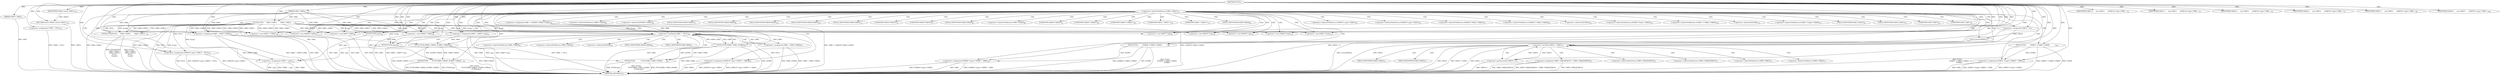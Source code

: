 digraph "FUN1" {  
"8" [label = <(METHOD,FUN1)<SUB>1</SUB>> ]
"178" [label = <(METHOD_RETURN,int)<SUB>1</SUB>> ]
"9" [label = <(PARAM,VAR1* VAR2)<SUB>2</SUB>> ]
"10" [label = <(PARAM,VAR1** VAR3)<SUB>3</SUB>> ]
"18" [label = <(&lt;operator&gt;.assignment,*VAR3 = NULL)<SUB>14</SUB>> ]
"22" [label = <(FUN2,FUN2(FUN3(
      VAR2-&gt;VAR11,
      VAR2-&gt;VAR12...)<SUB>16</SUB>> ]
"172" [label = <(&lt;operator&gt;.assignment,*VAR3 = copy)<SUB>121</SUB>> ]
"176" [label = <(RETURN,return VAR33;,return VAR33;)<SUB>123</SUB>> ]
"177" [label = <(IDENTIFIER,VAR33,return VAR33;)<SUB>123</SUB>> ]
"23" [label = <(FUN3,FUN3(
      VAR2-&gt;VAR11,
      VAR2-&gt;VAR12,
   ...)<SUB>16</SUB>> ]
"39" [label = <(IDENTIFIER,VAR13,{
     case VAR13:

      ((VAR14*) copy)-&gt;VAR1...)<SUB>24</SUB>> ]
"40" [label = <(&lt;operator&gt;.assignment,((VAR14*) copy)-&gt;VAR15 = VAR16)<SUB>26</SUB>> ]
"49" [label = <(IDENTIFIER,VAR17,{
     case VAR13:

      ((VAR14*) copy)-&gt;VAR1...)<SUB>31</SUB>> ]
"50" [label = <(&lt;operator&gt;.assignment,((VAR18*) copy)-&gt;VAR15 = NULL)<SUB>33</SUB>> ]
"59" [label = <(IDENTIFIER,VAR19,{
     case VAR13:

      ((VAR14*) copy)-&gt;VAR1...)<SUB>62</SUB>> ]
"60" [label = <(&lt;operator&gt;.assignment,VAR8 = (VAR7*) VAR2)<SUB>64</SUB>> ]
"65" [label = <(&lt;operator&gt;.assignment,VAR9 = (VAR7*) copy)<SUB>65</SUB>> ]
"70" [label = <(FUN4,FUN4(
        FUN1(VAR8-&gt;VAR20, &amp;VAR9-&gt;VAR20),
...)<SUB>67</SUB>> ]
"104" [label = <(IDENTIFIER,VAR23,{
     case VAR13:

      ((VAR14*) copy)-&gt;VAR1...)<SUB>76</SUB>> ]
"105" [label = <(&lt;operator&gt;.assignment,VAR6 = ((VAR24*) VAR2)-&gt;VAR25)<SUB>78</SUB>> ]
"134" [label = <(IDENTIFIER,VAR27,{
     case VAR13:

      ((VAR14*) copy)-&gt;VAR1...)<SUB>96</SUB>> ]
"135" [label = <(FUN1,FUN1(
        ((VAR28 *) VAR2)-&gt;VAR29,
        ...)<SUB>98</SUB>> ]
"143" [label = <(&lt;operator&gt;.assignment,((VAR28 *)copy)-&gt;VAR29 = VAR4)<SUB>102</SUB>> ]
"152" [label = <(IDENTIFIER,VAR30,{
     case VAR13:

      ((VAR14*) copy)-&gt;VAR1...)<SUB>106</SUB>> ]
"153" [label = <(FUN1,FUN1(
        ((VAR31 *) VAR2)-&gt;VAR29,
        ...)<SUB>108</SUB>> ]
"161" [label = <(&lt;operator&gt;.assignment,((VAR31 *)copy)-&gt;VAR29 = VAR4)<SUB>112</SUB>> ]
"170" [label = <(assert,assert(VAR32))<SUB>117</SUB>> ]
"86" [label = <(&lt;operator&gt;.lessThan,VAR10 &lt; VAR21)<SUB>71</SUB>> ]
"89" [label = <(&lt;operator&gt;.postIncrement,VAR10++)<SUB>71</SUB>> ]
"91" [label = <(&lt;operator&gt;.assignment,VAR9-&gt;VAR22[VAR10] = VAR8-&gt;VAR22[VAR10])<SUB>72</SUB>> ]
"113" [label = <(&lt;operator&gt;.notEquals,VAR6 != NULL)<SUB>80</SUB>> ]
"62" [label = <(&lt;operator&gt;.cast,(VAR7*) VAR2)<SUB>64</SUB>> ]
"67" [label = <(&lt;operator&gt;.cast,(VAR7*) copy)<SUB>65</SUB>> ]
"71" [label = <(FUN1,FUN1(VAR8-&gt;VAR20, &amp;VAR9-&gt;VAR20))<SUB>68</SUB>> ]
"79" [label = <(FUN5,FUN5(copy))<SUB>69</SUB>> ]
"83" [label = <(&lt;operator&gt;.assignment,VAR10 = 0)<SUB>71</SUB>> ]
"117" [label = <(FUN4,FUN4(
            FUN1(VAR6-&gt;VAR2, &amp;VAR4),
    ...)<SUB>82</SUB>> ]
"127" [label = <(&lt;operator&gt;.assignment,VAR6 = VAR6-&gt;VAR26)<SUB>91</SUB>> ]
"42" [label = <(&lt;operator&gt;.cast,(VAR14*) copy)<SUB>26</SUB>> ]
"52" [label = <(&lt;operator&gt;.cast,(VAR18*) copy)<SUB>33</SUB>> ]
"108" [label = <(&lt;operator&gt;.cast,(VAR24*) VAR2)<SUB>78</SUB>> ]
"137" [label = <(&lt;operator&gt;.cast,(VAR28 *) VAR2)<SUB>99</SUB>> ]
"145" [label = <(&lt;operator&gt;.cast,(VAR28 *)copy)<SUB>102</SUB>> ]
"155" [label = <(&lt;operator&gt;.cast,(VAR31 *) VAR2)<SUB>109</SUB>> ]
"163" [label = <(&lt;operator&gt;.cast,(VAR31 *)copy)<SUB>112</SUB>> ]
"118" [label = <(FUN1,FUN1(VAR6-&gt;VAR2, &amp;VAR4))<SUB>83</SUB>> ]
"124" [label = <(FUN5,FUN5(copy))<SUB>84</SUB>> ]
"34" [label = <(&lt;operator&gt;.indirectFieldAccess,VAR2-&gt;VAR11)<SUB>22</SUB>> ]
"41" [label = <(&lt;operator&gt;.indirectFieldAccess,((VAR14*) copy)-&gt;VAR15)<SUB>26</SUB>> ]
"51" [label = <(&lt;operator&gt;.indirectFieldAccess,((VAR18*) copy)-&gt;VAR15)<SUB>33</SUB>> ]
"107" [label = <(&lt;operator&gt;.indirectFieldAccess,((VAR24*) VAR2)-&gt;VAR25)<SUB>78</SUB>> ]
"136" [label = <(&lt;operator&gt;.indirectFieldAccess,((VAR28 *) VAR2)-&gt;VAR29)<SUB>99</SUB>> ]
"141" [label = <(&lt;operator&gt;.addressOf,&amp;VAR4)<SUB>100</SUB>> ]
"144" [label = <(&lt;operator&gt;.indirectFieldAccess,((VAR28 *)copy)-&gt;VAR29)<SUB>102</SUB>> ]
"154" [label = <(&lt;operator&gt;.indirectFieldAccess,((VAR31 *) VAR2)-&gt;VAR29)<SUB>109</SUB>> ]
"159" [label = <(&lt;operator&gt;.addressOf,&amp;VAR4)<SUB>110</SUB>> ]
"162" [label = <(&lt;operator&gt;.indirectFieldAccess,((VAR31 *)copy)-&gt;VAR29)<SUB>112</SUB>> ]
"45" [label = <(FIELD_IDENTIFIER,VAR15,VAR15)<SUB>26</SUB>> ]
"55" [label = <(FIELD_IDENTIFIER,VAR15,VAR15)<SUB>33</SUB>> ]
"63" [label = <(UNKNOWN,VAR7*,VAR7*)<SUB>64</SUB>> ]
"68" [label = <(UNKNOWN,VAR7*,VAR7*)<SUB>65</SUB>> ]
"72" [label = <(&lt;operator&gt;.indirectFieldAccess,VAR8-&gt;VAR20)<SUB>68</SUB>> ]
"75" [label = <(&lt;operator&gt;.addressOf,&amp;VAR9-&gt;VAR20)<SUB>68</SUB>> ]
"92" [label = <(&lt;operator&gt;.indirectIndexAccess,VAR9-&gt;VAR22[VAR10])<SUB>72</SUB>> ]
"97" [label = <(&lt;operator&gt;.indirectIndexAccess,VAR8-&gt;VAR22[VAR10])<SUB>72</SUB>> ]
"111" [label = <(FIELD_IDENTIFIER,VAR25,VAR25)<SUB>78</SUB>> ]
"140" [label = <(FIELD_IDENTIFIER,VAR29,VAR29)<SUB>99</SUB>> ]
"148" [label = <(FIELD_IDENTIFIER,VAR29,VAR29)<SUB>102</SUB>> ]
"158" [label = <(FIELD_IDENTIFIER,VAR29,VAR29)<SUB>109</SUB>> ]
"166" [label = <(FIELD_IDENTIFIER,VAR29,VAR29)<SUB>112</SUB>> ]
"43" [label = <(UNKNOWN,VAR14*,VAR14*)<SUB>26</SUB>> ]
"53" [label = <(UNKNOWN,VAR18*,VAR18*)<SUB>33</SUB>> ]
"74" [label = <(FIELD_IDENTIFIER,VAR20,VAR20)<SUB>68</SUB>> ]
"76" [label = <(&lt;operator&gt;.indirectFieldAccess,VAR9-&gt;VAR20)<SUB>68</SUB>> ]
"93" [label = <(&lt;operator&gt;.indirectFieldAccess,VAR9-&gt;VAR22)<SUB>72</SUB>> ]
"98" [label = <(&lt;operator&gt;.indirectFieldAccess,VAR8-&gt;VAR22)<SUB>72</SUB>> ]
"109" [label = <(UNKNOWN,VAR24*,VAR24*)<SUB>78</SUB>> ]
"129" [label = <(&lt;operator&gt;.indirectFieldAccess,VAR6-&gt;VAR26)<SUB>91</SUB>> ]
"138" [label = <(UNKNOWN,VAR28 *,VAR28 *)<SUB>99</SUB>> ]
"146" [label = <(UNKNOWN,VAR28 *,VAR28 *)<SUB>102</SUB>> ]
"156" [label = <(UNKNOWN,VAR31 *,VAR31 *)<SUB>109</SUB>> ]
"164" [label = <(UNKNOWN,VAR31 *,VAR31 *)<SUB>112</SUB>> ]
"78" [label = <(FIELD_IDENTIFIER,VAR20,VAR20)<SUB>68</SUB>> ]
"95" [label = <(FIELD_IDENTIFIER,VAR22,VAR22)<SUB>72</SUB>> ]
"100" [label = <(FIELD_IDENTIFIER,VAR22,VAR22)<SUB>72</SUB>> ]
"119" [label = <(&lt;operator&gt;.indirectFieldAccess,VAR6-&gt;VAR2)<SUB>83</SUB>> ]
"122" [label = <(&lt;operator&gt;.addressOf,&amp;VAR4)<SUB>83</SUB>> ]
"131" [label = <(FIELD_IDENTIFIER,VAR26,VAR26)<SUB>91</SUB>> ]
"121" [label = <(FIELD_IDENTIFIER,VAR2,VAR2)<SUB>83</SUB>> ]
  "176" -> "178"  [ label = "DDG: &lt;RET&gt;"] 
  "9" -> "178"  [ label = "DDG: VAR2"] 
  "10" -> "178"  [ label = "DDG: VAR3"] 
  "18" -> "178"  [ label = "DDG: *VAR3 = NULL"] 
  "23" -> "178"  [ label = "DDG: VAR2-&gt;VAR11"] 
  "23" -> "178"  [ label = "DDG: VAR2-&gt;VAR12"] 
  "23" -> "178"  [ label = "DDG: NULL"] 
  "23" -> "178"  [ label = "DDG: &amp;copy"] 
  "22" -> "178"  [ label = "DDG: FUN3(
      VAR2-&gt;VAR11,
      VAR2-&gt;VAR12,
      NULL,
      &amp;copy)"] 
  "22" -> "178"  [ label = "DDG: FUN2(FUN3(
      VAR2-&gt;VAR11,
      VAR2-&gt;VAR12,
      NULL,
      &amp;copy))"] 
  "170" -> "178"  [ label = "DDG: assert(VAR32)"] 
  "155" -> "178"  [ label = "DDG: VAR2"] 
  "153" -> "178"  [ label = "DDG: ((VAR31 *) VAR2)-&gt;VAR29"] 
  "153" -> "178"  [ label = "DDG: &amp;VAR4"] 
  "153" -> "178"  [ label = "DDG: FUN1(
        ((VAR31 *) VAR2)-&gt;VAR29,
        &amp;VAR4)"] 
  "161" -> "178"  [ label = "DDG: ((VAR31 *)copy)-&gt;VAR29"] 
  "161" -> "178"  [ label = "DDG: VAR4"] 
  "161" -> "178"  [ label = "DDG: ((VAR31 *)copy)-&gt;VAR29 = VAR4"] 
  "137" -> "178"  [ label = "DDG: VAR2"] 
  "135" -> "178"  [ label = "DDG: ((VAR28 *) VAR2)-&gt;VAR29"] 
  "135" -> "178"  [ label = "DDG: &amp;VAR4"] 
  "135" -> "178"  [ label = "DDG: FUN1(
        ((VAR28 *) VAR2)-&gt;VAR29,
        &amp;VAR4)"] 
  "143" -> "178"  [ label = "DDG: ((VAR28 *)copy)-&gt;VAR29"] 
  "143" -> "178"  [ label = "DDG: VAR4"] 
  "143" -> "178"  [ label = "DDG: ((VAR28 *)copy)-&gt;VAR29 = VAR4"] 
  "108" -> "178"  [ label = "DDG: VAR2"] 
  "105" -> "178"  [ label = "DDG: ((VAR24*) VAR2)-&gt;VAR25"] 
  "105" -> "178"  [ label = "DDG: VAR6 = ((VAR24*) VAR2)-&gt;VAR25"] 
  "113" -> "178"  [ label = "DDG: VAR6"] 
  "113" -> "178"  [ label = "DDG: NULL"] 
  "113" -> "178"  [ label = "DDG: VAR6 != NULL"] 
  "118" -> "178"  [ label = "DDG: VAR6-&gt;VAR2"] 
  "118" -> "178"  [ label = "DDG: &amp;VAR4"] 
  "117" -> "178"  [ label = "DDG: FUN1(VAR6-&gt;VAR2, &amp;VAR4)"] 
  "117" -> "178"  [ label = "DDG: FUN5(copy)"] 
  "117" -> "178"  [ label = "DDG: FUN4(
            FUN1(VAR6-&gt;VAR2, &amp;VAR4),
            FUN5(copy))"] 
  "127" -> "178"  [ label = "DDG: VAR6-&gt;VAR26"] 
  "127" -> "178"  [ label = "DDG: VAR6 = VAR6-&gt;VAR26"] 
  "60" -> "178"  [ label = "DDG: VAR8"] 
  "62" -> "178"  [ label = "DDG: VAR2"] 
  "60" -> "178"  [ label = "DDG: (VAR7*) VAR2"] 
  "60" -> "178"  [ label = "DDG: VAR8 = (VAR7*) VAR2"] 
  "65" -> "178"  [ label = "DDG: VAR9"] 
  "65" -> "178"  [ label = "DDG: (VAR7*) copy"] 
  "65" -> "178"  [ label = "DDG: VAR9 = (VAR7*) copy"] 
  "71" -> "178"  [ label = "DDG: VAR8-&gt;VAR20"] 
  "71" -> "178"  [ label = "DDG: &amp;VAR9-&gt;VAR20"] 
  "70" -> "178"  [ label = "DDG: FUN1(VAR8-&gt;VAR20, &amp;VAR9-&gt;VAR20)"] 
  "70" -> "178"  [ label = "DDG: FUN5(copy)"] 
  "70" -> "178"  [ label = "DDG: FUN4(
        FUN1(VAR8-&gt;VAR20, &amp;VAR9-&gt;VAR20),
        FUN5(copy))"] 
  "83" -> "178"  [ label = "DDG: VAR10 = 0"] 
  "86" -> "178"  [ label = "DDG: VAR10"] 
  "86" -> "178"  [ label = "DDG: VAR10 &lt; VAR21"] 
  "91" -> "178"  [ label = "DDG: VAR9-&gt;VAR22[VAR10]"] 
  "91" -> "178"  [ label = "DDG: VAR8-&gt;VAR22[VAR10]"] 
  "91" -> "178"  [ label = "DDG: VAR9-&gt;VAR22[VAR10] = VAR8-&gt;VAR22[VAR10]"] 
  "89" -> "178"  [ label = "DDG: VAR10++"] 
  "50" -> "178"  [ label = "DDG: ((VAR18*) copy)-&gt;VAR15"] 
  "50" -> "178"  [ label = "DDG: NULL"] 
  "50" -> "178"  [ label = "DDG: ((VAR18*) copy)-&gt;VAR15 = NULL"] 
  "40" -> "178"  [ label = "DDG: ((VAR14*) copy)-&gt;VAR15"] 
  "40" -> "178"  [ label = "DDG: ((VAR14*) copy)-&gt;VAR15 = VAR16"] 
  "172" -> "178"  [ label = "DDG: *VAR3"] 
  "172" -> "178"  [ label = "DDG: copy"] 
  "172" -> "178"  [ label = "DDG: *VAR3 = copy"] 
  "170" -> "178"  [ label = "DDG: VAR32"] 
  "40" -> "178"  [ label = "DDG: VAR16"] 
  "86" -> "178"  [ label = "DDG: VAR21"] 
  "8" -> "9"  [ label = "DDG: "] 
  "8" -> "10"  [ label = "DDG: "] 
  "8" -> "18"  [ label = "DDG: "] 
  "23" -> "172"  [ label = "DDG: &amp;copy"] 
  "124" -> "172"  [ label = "DDG: copy"] 
  "79" -> "172"  [ label = "DDG: copy"] 
  "8" -> "172"  [ label = "DDG: "] 
  "177" -> "176"  [ label = "DDG: VAR33"] 
  "8" -> "176"  [ label = "DDG: "] 
  "23" -> "22"  [ label = "DDG: VAR2-&gt;VAR11"] 
  "23" -> "22"  [ label = "DDG: VAR2-&gt;VAR12"] 
  "23" -> "22"  [ label = "DDG: NULL"] 
  "23" -> "22"  [ label = "DDG: &amp;copy"] 
  "8" -> "177"  [ label = "DDG: "] 
  "9" -> "23"  [ label = "DDG: VAR2"] 
  "8" -> "23"  [ label = "DDG: "] 
  "8" -> "39"  [ label = "DDG: "] 
  "8" -> "40"  [ label = "DDG: "] 
  "8" -> "49"  [ label = "DDG: "] 
  "23" -> "50"  [ label = "DDG: NULL"] 
  "8" -> "50"  [ label = "DDG: "] 
  "8" -> "59"  [ label = "DDG: "] 
  "9" -> "60"  [ label = "DDG: VAR2"] 
  "23" -> "60"  [ label = "DDG: VAR2-&gt;VAR11"] 
  "23" -> "60"  [ label = "DDG: VAR2-&gt;VAR12"] 
  "8" -> "60"  [ label = "DDG: "] 
  "23" -> "65"  [ label = "DDG: &amp;copy"] 
  "8" -> "65"  [ label = "DDG: "] 
  "8" -> "104"  [ label = "DDG: "] 
  "8" -> "134"  [ label = "DDG: "] 
  "135" -> "143"  [ label = "DDG: &amp;VAR4"] 
  "8" -> "143"  [ label = "DDG: "] 
  "8" -> "152"  [ label = "DDG: "] 
  "153" -> "161"  [ label = "DDG: &amp;VAR4"] 
  "8" -> "161"  [ label = "DDG: "] 
  "71" -> "70"  [ label = "DDG: VAR8-&gt;VAR20"] 
  "71" -> "70"  [ label = "DDG: &amp;VAR9-&gt;VAR20"] 
  "79" -> "70"  [ label = "DDG: copy"] 
  "8" -> "135"  [ label = "DDG: "] 
  "8" -> "153"  [ label = "DDG: "] 
  "8" -> "170"  [ label = "DDG: "] 
  "9" -> "62"  [ label = "DDG: VAR2"] 
  "23" -> "62"  [ label = "DDG: VAR2-&gt;VAR11"] 
  "23" -> "62"  [ label = "DDG: VAR2-&gt;VAR12"] 
  "8" -> "62"  [ label = "DDG: "] 
  "23" -> "67"  [ label = "DDG: &amp;copy"] 
  "8" -> "67"  [ label = "DDG: "] 
  "60" -> "71"  [ label = "DDG: VAR8"] 
  "65" -> "71"  [ label = "DDG: VAR9"] 
  "23" -> "79"  [ label = "DDG: &amp;copy"] 
  "8" -> "79"  [ label = "DDG: "] 
  "8" -> "83"  [ label = "DDG: "] 
  "83" -> "86"  [ label = "DDG: VAR10"] 
  "89" -> "86"  [ label = "DDG: VAR10"] 
  "8" -> "86"  [ label = "DDG: "] 
  "86" -> "89"  [ label = "DDG: VAR10"] 
  "8" -> "89"  [ label = "DDG: "] 
  "105" -> "113"  [ label = "DDG: VAR6"] 
  "118" -> "113"  [ label = "DDG: VAR6-&gt;VAR2"] 
  "127" -> "113"  [ label = "DDG: VAR6"] 
  "8" -> "113"  [ label = "DDG: "] 
  "23" -> "113"  [ label = "DDG: NULL"] 
  "113" -> "127"  [ label = "DDG: VAR6"] 
  "23" -> "42"  [ label = "DDG: &amp;copy"] 
  "8" -> "42"  [ label = "DDG: "] 
  "23" -> "52"  [ label = "DDG: &amp;copy"] 
  "8" -> "52"  [ label = "DDG: "] 
  "9" -> "108"  [ label = "DDG: VAR2"] 
  "23" -> "108"  [ label = "DDG: VAR2-&gt;VAR11"] 
  "23" -> "108"  [ label = "DDG: VAR2-&gt;VAR12"] 
  "8" -> "108"  [ label = "DDG: "] 
  "118" -> "117"  [ label = "DDG: VAR6-&gt;VAR2"] 
  "118" -> "117"  [ label = "DDG: &amp;VAR4"] 
  "124" -> "117"  [ label = "DDG: copy"] 
  "9" -> "137"  [ label = "DDG: VAR2"] 
  "23" -> "137"  [ label = "DDG: VAR2-&gt;VAR11"] 
  "23" -> "137"  [ label = "DDG: VAR2-&gt;VAR12"] 
  "8" -> "137"  [ label = "DDG: "] 
  "23" -> "145"  [ label = "DDG: &amp;copy"] 
  "8" -> "145"  [ label = "DDG: "] 
  "9" -> "155"  [ label = "DDG: VAR2"] 
  "23" -> "155"  [ label = "DDG: VAR2-&gt;VAR11"] 
  "23" -> "155"  [ label = "DDG: VAR2-&gt;VAR12"] 
  "8" -> "155"  [ label = "DDG: "] 
  "23" -> "163"  [ label = "DDG: &amp;copy"] 
  "8" -> "163"  [ label = "DDG: "] 
  "113" -> "118"  [ label = "DDG: VAR6"] 
  "8" -> "118"  [ label = "DDG: "] 
  "23" -> "124"  [ label = "DDG: &amp;copy"] 
  "8" -> "124"  [ label = "DDG: "] 
  "34" -> "107"  [ label = "CDG: "] 
  "34" -> "68"  [ label = "CDG: "] 
  "34" -> "60"  [ label = "CDG: "] 
  "34" -> "42"  [ label = "CDG: "] 
  "34" -> "51"  [ label = "CDG: "] 
  "34" -> "113"  [ label = "CDG: "] 
  "34" -> "136"  [ label = "CDG: "] 
  "34" -> "75"  [ label = "CDG: "] 
  "34" -> "154"  [ label = "CDG: "] 
  "34" -> "52"  [ label = "CDG: "] 
  "34" -> "145"  [ label = "CDG: "] 
  "34" -> "146"  [ label = "CDG: "] 
  "34" -> "161"  [ label = "CDG: "] 
  "34" -> "163"  [ label = "CDG: "] 
  "34" -> "67"  [ label = "CDG: "] 
  "34" -> "74"  [ label = "CDG: "] 
  "34" -> "162"  [ label = "CDG: "] 
  "34" -> "153"  [ label = "CDG: "] 
  "34" -> "40"  [ label = "CDG: "] 
  "34" -> "170"  [ label = "CDG: "] 
  "34" -> "76"  [ label = "CDG: "] 
  "34" -> "50"  [ label = "CDG: "] 
  "34" -> "144"  [ label = "CDG: "] 
  "34" -> "138"  [ label = "CDG: "] 
  "34" -> "148"  [ label = "CDG: "] 
  "34" -> "137"  [ label = "CDG: "] 
  "34" -> "79"  [ label = "CDG: "] 
  "34" -> "43"  [ label = "CDG: "] 
  "34" -> "70"  [ label = "CDG: "] 
  "34" -> "164"  [ label = "CDG: "] 
  "34" -> "155"  [ label = "CDG: "] 
  "34" -> "108"  [ label = "CDG: "] 
  "34" -> "158"  [ label = "CDG: "] 
  "34" -> "111"  [ label = "CDG: "] 
  "34" -> "86"  [ label = "CDG: "] 
  "34" -> "141"  [ label = "CDG: "] 
  "34" -> "166"  [ label = "CDG: "] 
  "34" -> "72"  [ label = "CDG: "] 
  "34" -> "45"  [ label = "CDG: "] 
  "34" -> "65"  [ label = "CDG: "] 
  "34" -> "159"  [ label = "CDG: "] 
  "34" -> "140"  [ label = "CDG: "] 
  "34" -> "143"  [ label = "CDG: "] 
  "34" -> "83"  [ label = "CDG: "] 
  "34" -> "71"  [ label = "CDG: "] 
  "34" -> "105"  [ label = "CDG: "] 
  "34" -> "53"  [ label = "CDG: "] 
  "34" -> "135"  [ label = "CDG: "] 
  "34" -> "41"  [ label = "CDG: "] 
  "34" -> "63"  [ label = "CDG: "] 
  "34" -> "55"  [ label = "CDG: "] 
  "34" -> "156"  [ label = "CDG: "] 
  "34" -> "78"  [ label = "CDG: "] 
  "34" -> "109"  [ label = "CDG: "] 
  "34" -> "62"  [ label = "CDG: "] 
  "86" -> "98"  [ label = "CDG: "] 
  "86" -> "95"  [ label = "CDG: "] 
  "86" -> "92"  [ label = "CDG: "] 
  "86" -> "97"  [ label = "CDG: "] 
  "86" -> "91"  [ label = "CDG: "] 
  "86" -> "93"  [ label = "CDG: "] 
  "86" -> "100"  [ label = "CDG: "] 
  "86" -> "86"  [ label = "CDG: "] 
  "86" -> "89"  [ label = "CDG: "] 
  "113" -> "113"  [ label = "CDG: "] 
  "113" -> "131"  [ label = "CDG: "] 
  "113" -> "119"  [ label = "CDG: "] 
  "113" -> "121"  [ label = "CDG: "] 
  "113" -> "129"  [ label = "CDG: "] 
  "113" -> "118"  [ label = "CDG: "] 
  "113" -> "127"  [ label = "CDG: "] 
  "113" -> "122"  [ label = "CDG: "] 
  "113" -> "117"  [ label = "CDG: "] 
  "113" -> "124"  [ label = "CDG: "] 
}
